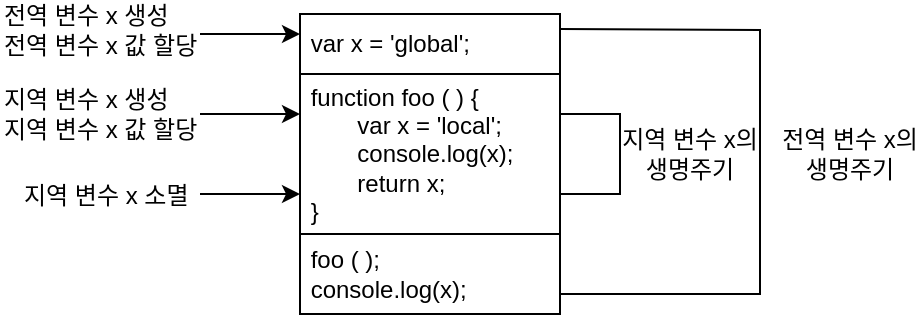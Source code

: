 <mxfile version="18.0.1" type="device"><diagram id="F_n3vYpOiKcl9kLf3GV5" name="페이지-1"><mxGraphModel dx="1106" dy="832" grid="1" gridSize="10" guides="1" tooltips="1" connect="1" arrows="1" fold="1" page="1" pageScale="1" pageWidth="827" pageHeight="1169" math="0" shadow="0"><root><mxCell id="0"/><mxCell id="1" parent="0"/><mxCell id="3sGagyWM8X3kbQA5BPCM-2" value="&lt;span style=&quot;&quot;&gt;&amp;nbsp;function foo ( ) {&lt;/span&gt;&lt;br style=&quot;&quot;&gt;&lt;span style=&quot;&quot;&gt;&#9;&lt;/span&gt;&lt;span style=&quot;&quot;&gt;&lt;span style=&quot;white-space: pre;&quot;&gt;&#9;&lt;/span&gt;var x = 'local';&lt;/span&gt;&lt;br style=&quot;&quot;&gt;&lt;span style=&quot;&quot;&gt;&#9;&lt;/span&gt;&lt;span style=&quot;&quot;&gt;&lt;span style=&quot;white-space: pre;&quot;&gt;&#9;&lt;/span&gt;console.log(x);&lt;/span&gt;&lt;br style=&quot;&quot;&gt;&lt;span style=&quot;&quot;&gt;&#9;&lt;/span&gt;&lt;span style=&quot;&quot;&gt;&lt;span style=&quot;white-space: pre;&quot;&gt;&#9;&lt;/span&gt;return x;&lt;/span&gt;&lt;br style=&quot;&quot;&gt;&lt;span style=&quot;&quot;&gt;&amp;nbsp;}&lt;/span&gt;" style="rounded=0;whiteSpace=wrap;html=1;align=left;" vertex="1" parent="1"><mxGeometry x="470" y="310" width="130" height="80" as="geometry"/></mxCell><mxCell id="3sGagyWM8X3kbQA5BPCM-3" value="" style="endArrow=classic;html=1;rounded=0;entryX=0;entryY=0.25;entryDx=0;entryDy=0;" edge="1" parent="1" target="3sGagyWM8X3kbQA5BPCM-2"><mxGeometry width="50" height="50" relative="1" as="geometry"><mxPoint x="420" y="330" as="sourcePoint"/><mxPoint x="440" y="340" as="targetPoint"/></mxGeometry></mxCell><mxCell id="3sGagyWM8X3kbQA5BPCM-4" value="" style="endArrow=none;html=1;rounded=0;exitX=1;exitY=0.25;exitDx=0;exitDy=0;entryX=1;entryY=0.75;entryDx=0;entryDy=0;" edge="1" parent="1" source="3sGagyWM8X3kbQA5BPCM-2" target="3sGagyWM8X3kbQA5BPCM-2"><mxGeometry width="50" height="50" relative="1" as="geometry"><mxPoint x="630" y="360" as="sourcePoint"/><mxPoint x="660" y="370" as="targetPoint"/><Array as="points"><mxPoint x="630" y="330"/><mxPoint x="630" y="370"/></Array></mxGeometry></mxCell><mxCell id="3sGagyWM8X3kbQA5BPCM-5" value="" style="endArrow=classic;html=1;rounded=0;entryX=0;entryY=0.75;entryDx=0;entryDy=0;" edge="1" parent="1" target="3sGagyWM8X3kbQA5BPCM-2"><mxGeometry width="50" height="50" relative="1" as="geometry"><mxPoint x="420" y="370" as="sourcePoint"/><mxPoint x="360" y="370" as="targetPoint"/></mxGeometry></mxCell><mxCell id="3sGagyWM8X3kbQA5BPCM-7" value="지역 변수 x 생성&lt;br&gt;지역 변수 x 값 할당" style="text;html=1;strokeColor=none;fillColor=none;align=left;verticalAlign=middle;whiteSpace=wrap;rounded=0;" vertex="1" parent="1"><mxGeometry x="320" y="315" width="100" height="30" as="geometry"/></mxCell><mxCell id="3sGagyWM8X3kbQA5BPCM-8" value="지역 변수 x 소멸" style="text;html=1;strokeColor=none;fillColor=none;align=left;verticalAlign=middle;whiteSpace=wrap;rounded=0;" vertex="1" parent="1"><mxGeometry x="330" y="356" width="90" height="30" as="geometry"/></mxCell><mxCell id="3sGagyWM8X3kbQA5BPCM-9" value="지역 변수 x의 &lt;br&gt;생명주기" style="text;html=1;strokeColor=none;fillColor=none;align=center;verticalAlign=middle;whiteSpace=wrap;rounded=0;" vertex="1" parent="1"><mxGeometry x="630" y="335" width="70" height="30" as="geometry"/></mxCell><mxCell id="3sGagyWM8X3kbQA5BPCM-10" value="&amp;nbsp;var x = 'global';" style="rounded=0;whiteSpace=wrap;html=1;align=left;" vertex="1" parent="1"><mxGeometry x="470" y="280" width="130" height="30" as="geometry"/></mxCell><mxCell id="3sGagyWM8X3kbQA5BPCM-11" value="&amp;nbsp;foo ( );&lt;br&gt;&amp;nbsp;console.log(x);" style="rounded=0;whiteSpace=wrap;html=1;align=left;" vertex="1" parent="1"><mxGeometry x="470" y="390" width="130" height="40" as="geometry"/></mxCell><mxCell id="3sGagyWM8X3kbQA5BPCM-12" value="" style="endArrow=none;html=1;rounded=0;exitX=1;exitY=0.25;exitDx=0;exitDy=0;entryX=1;entryY=0.75;entryDx=0;entryDy=0;" edge="1" parent="1" source="3sGagyWM8X3kbQA5BPCM-10" target="3sGagyWM8X3kbQA5BPCM-11"><mxGeometry width="50" height="50" relative="1" as="geometry"><mxPoint x="640" y="310" as="sourcePoint"/><mxPoint x="700" y="420" as="targetPoint"/><Array as="points"><mxPoint x="700" y="288"/><mxPoint x="700" y="420"/></Array></mxGeometry></mxCell><mxCell id="3sGagyWM8X3kbQA5BPCM-13" value="전역 변수 x의&lt;br&gt;생명주기" style="text;html=1;strokeColor=none;fillColor=none;align=center;verticalAlign=middle;whiteSpace=wrap;rounded=0;" vertex="1" parent="1"><mxGeometry x="710" y="335" width="70" height="30" as="geometry"/></mxCell><mxCell id="3sGagyWM8X3kbQA5BPCM-14" value="전역 변수 x 생성&lt;br&gt;전역 변수 x 값 할당" style="text;html=1;strokeColor=none;fillColor=none;align=left;verticalAlign=middle;whiteSpace=wrap;rounded=0;" vertex="1" parent="1"><mxGeometry x="320" y="273" width="100" height="30" as="geometry"/></mxCell><mxCell id="3sGagyWM8X3kbQA5BPCM-15" value="" style="endArrow=classic;html=1;rounded=0;entryX=0;entryY=0.25;entryDx=0;entryDy=0;" edge="1" parent="1"><mxGeometry width="50" height="50" relative="1" as="geometry"><mxPoint x="420" y="290" as="sourcePoint"/><mxPoint x="470" y="290" as="targetPoint"/></mxGeometry></mxCell></root></mxGraphModel></diagram></mxfile>